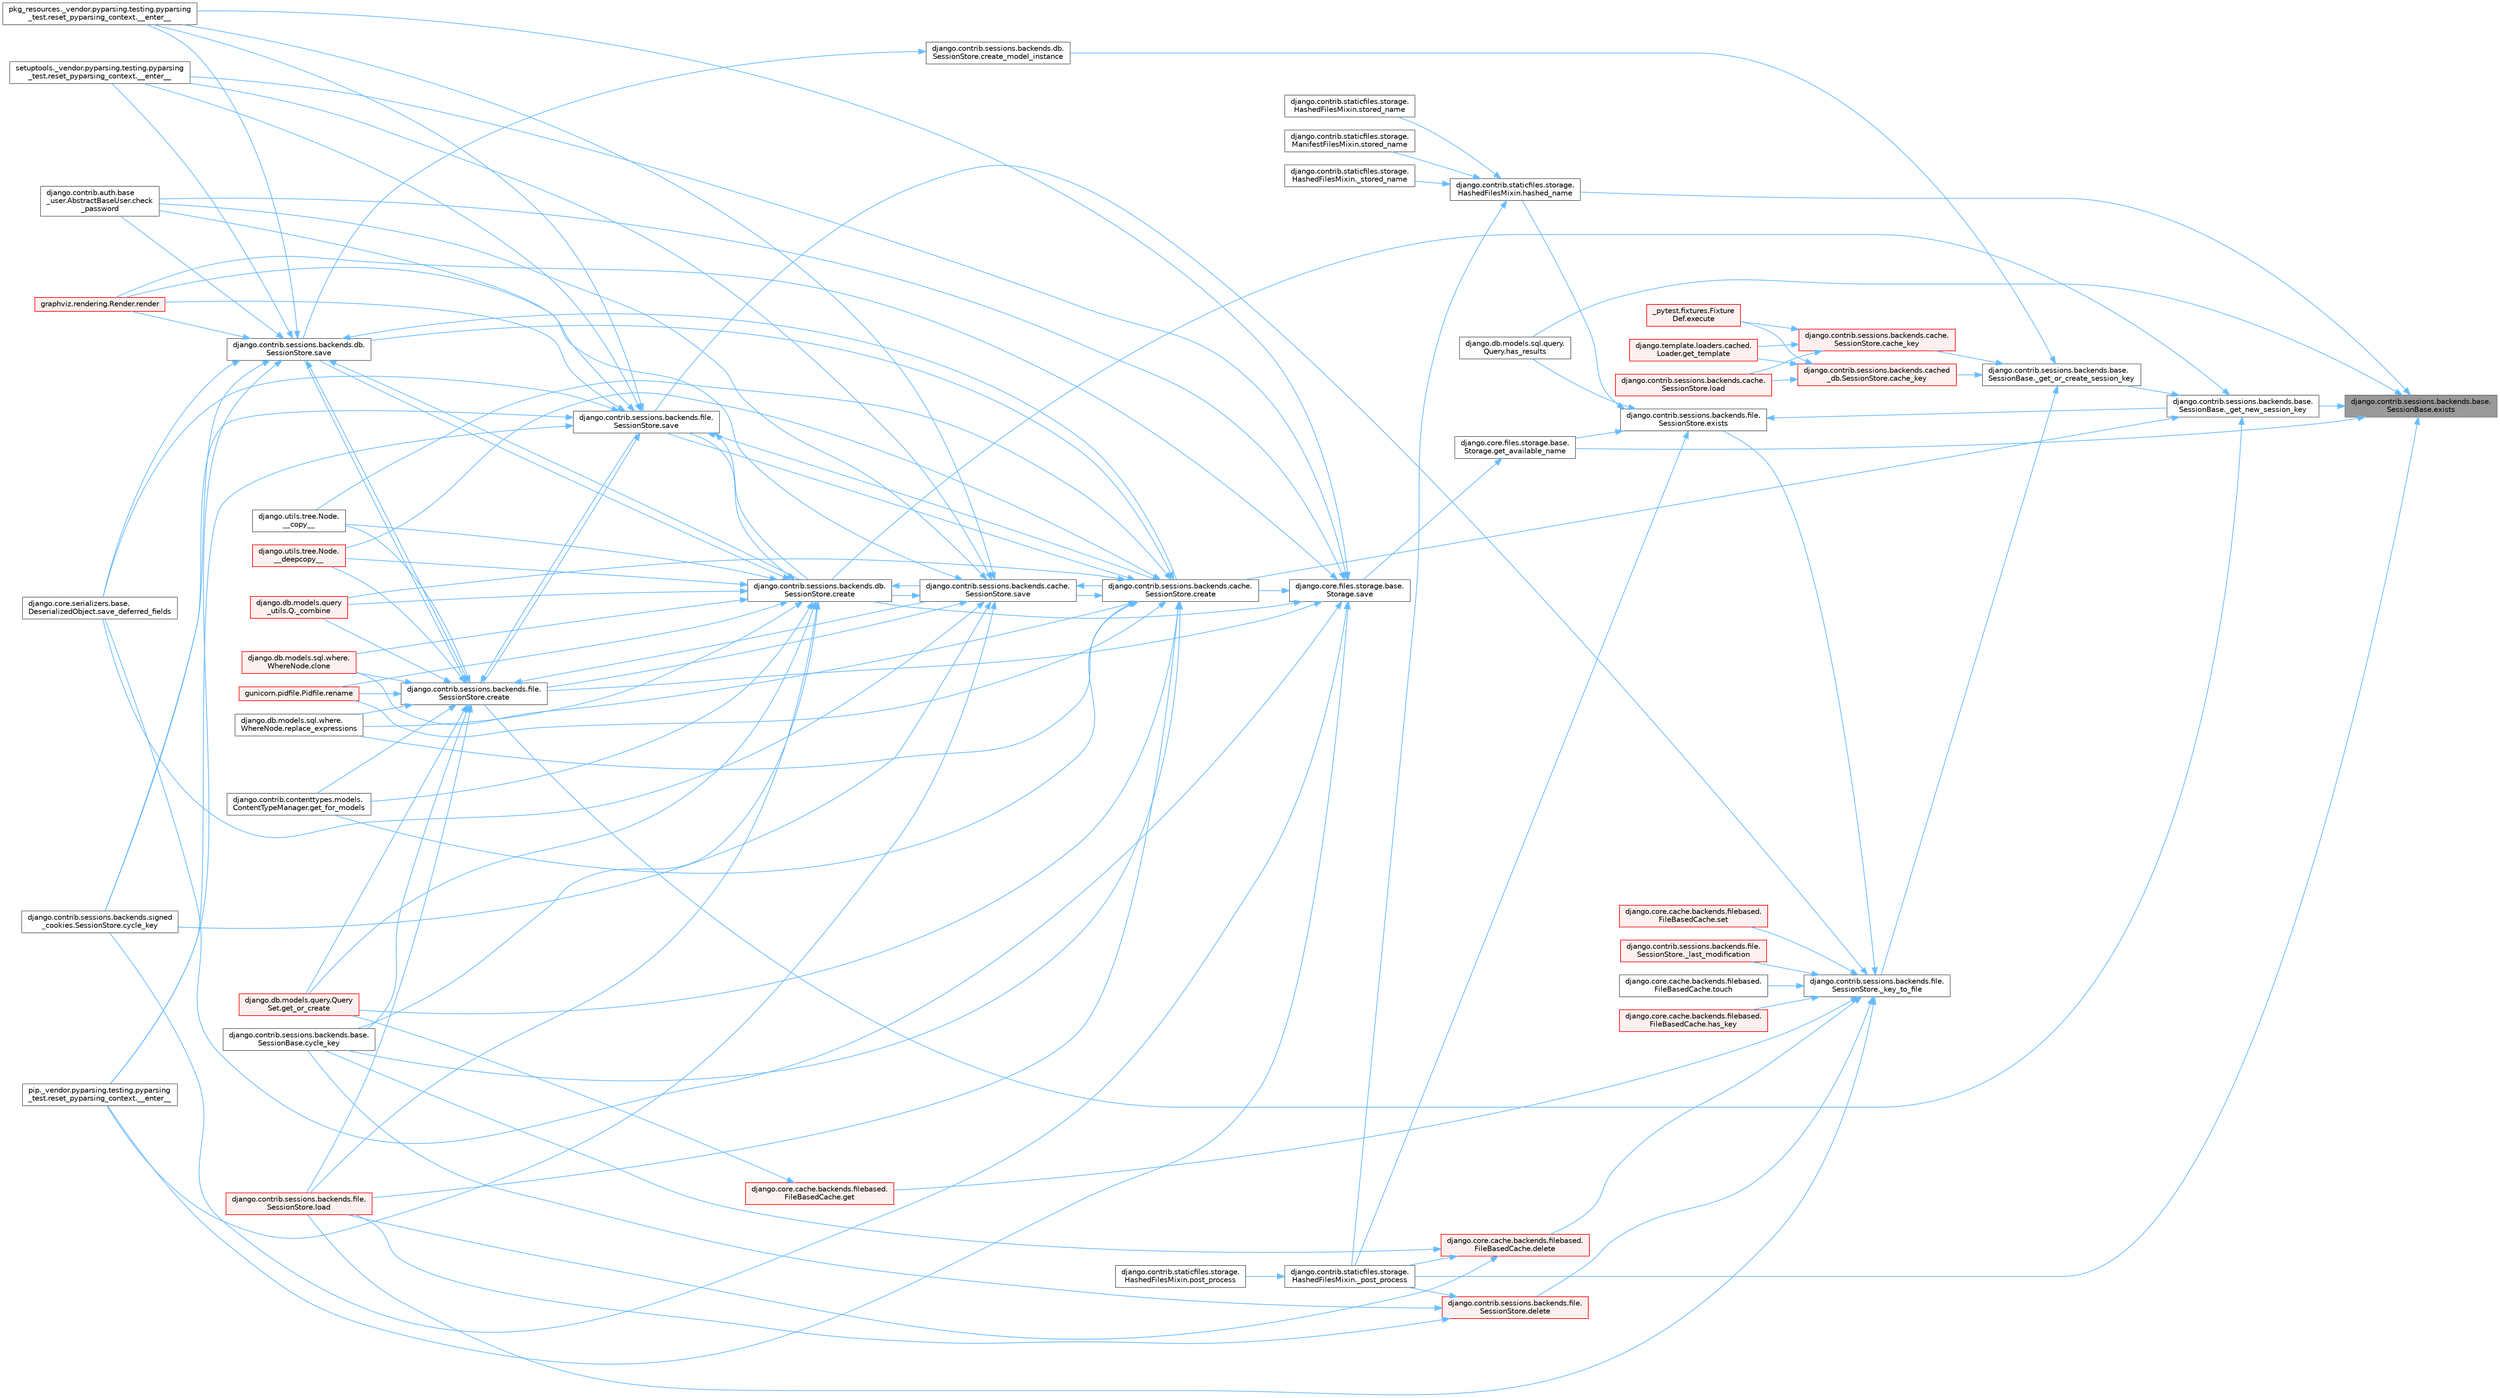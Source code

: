 digraph "django.contrib.sessions.backends.base.SessionBase.exists"
{
 // LATEX_PDF_SIZE
  bgcolor="transparent";
  edge [fontname=Helvetica,fontsize=10,labelfontname=Helvetica,labelfontsize=10];
  node [fontname=Helvetica,fontsize=10,shape=box,height=0.2,width=0.4];
  rankdir="RL";
  Node1 [id="Node000001",label="django.contrib.sessions.backends.base.\lSessionBase.exists",height=0.2,width=0.4,color="gray40", fillcolor="grey60", style="filled", fontcolor="black",tooltip=" "];
  Node1 -> Node2 [id="edge1_Node000001_Node000002",dir="back",color="steelblue1",style="solid",tooltip=" "];
  Node2 [id="Node000002",label="django.contrib.sessions.backends.base.\lSessionBase._get_new_session_key",height=0.2,width=0.4,color="grey40", fillcolor="white", style="filled",URL="$classdjango_1_1contrib_1_1sessions_1_1backends_1_1base_1_1_session_base.html#aa4fa1e405a4b97410d84bee8c9cf5e65",tooltip=" "];
  Node2 -> Node3 [id="edge2_Node000002_Node000003",dir="back",color="steelblue1",style="solid",tooltip=" "];
  Node3 [id="Node000003",label="django.contrib.sessions.backends.base.\lSessionBase._get_or_create_session_key",height=0.2,width=0.4,color="grey40", fillcolor="white", style="filled",URL="$classdjango_1_1contrib_1_1sessions_1_1backends_1_1base_1_1_session_base.html#a30b440c400e1f442d4f9f10e9b913d55",tooltip=" "];
  Node3 -> Node4 [id="edge3_Node000003_Node000004",dir="back",color="steelblue1",style="solid",tooltip=" "];
  Node4 [id="Node000004",label="django.contrib.sessions.backends.file.\lSessionStore._key_to_file",height=0.2,width=0.4,color="grey40", fillcolor="white", style="filled",URL="$classdjango_1_1contrib_1_1sessions_1_1backends_1_1file_1_1_session_store.html#a88358e39efe75a4622d40b1102e67f93",tooltip=" "];
  Node4 -> Node5 [id="edge4_Node000004_Node000005",dir="back",color="steelblue1",style="solid",tooltip=" "];
  Node5 [id="Node000005",label="django.contrib.sessions.backends.file.\lSessionStore._last_modification",height=0.2,width=0.4,color="red", fillcolor="#FFF0F0", style="filled",URL="$classdjango_1_1contrib_1_1sessions_1_1backends_1_1file_1_1_session_store.html#a8b4d1a775b85b229d891b8eca56af491",tooltip=" "];
  Node4 -> Node2481 [id="edge5_Node000004_Node002481",dir="back",color="steelblue1",style="solid",tooltip=" "];
  Node2481 [id="Node002481",label="django.contrib.sessions.backends.file.\lSessionStore.delete",height=0.2,width=0.4,color="red", fillcolor="#FFF0F0", style="filled",URL="$classdjango_1_1contrib_1_1sessions_1_1backends_1_1file_1_1_session_store.html#adff061b9bf9001df76e9ac5f58286ec4",tooltip=" "];
  Node2481 -> Node35 [id="edge6_Node002481_Node000035",dir="back",color="steelblue1",style="solid",tooltip=" "];
  Node35 [id="Node000035",label="django.contrib.staticfiles.storage.\lHashedFilesMixin._post_process",height=0.2,width=0.4,color="grey40", fillcolor="white", style="filled",URL="$classdjango_1_1contrib_1_1staticfiles_1_1storage_1_1_hashed_files_mixin.html#aa0c820223a4e686edd5d2c333d5a9336",tooltip=" "];
  Node35 -> Node36 [id="edge7_Node000035_Node000036",dir="back",color="steelblue1",style="solid",tooltip=" "];
  Node36 [id="Node000036",label="django.contrib.staticfiles.storage.\lHashedFilesMixin.post_process",height=0.2,width=0.4,color="grey40", fillcolor="white", style="filled",URL="$classdjango_1_1contrib_1_1staticfiles_1_1storage_1_1_hashed_files_mixin.html#a2814ba00e1311ca7b3dc381da1b31c8f",tooltip=" "];
  Node2481 -> Node37 [id="edge8_Node002481_Node000037",dir="back",color="steelblue1",style="solid",tooltip=" "];
  Node37 [id="Node000037",label="django.contrib.sessions.backends.base.\lSessionBase.cycle_key",height=0.2,width=0.4,color="grey40", fillcolor="white", style="filled",URL="$classdjango_1_1contrib_1_1sessions_1_1backends_1_1base_1_1_session_base.html#a6955e9bebe4e5b7d463bccfcf9181016",tooltip=" "];
  Node2481 -> Node7 [id="edge9_Node002481_Node000007",dir="back",color="steelblue1",style="solid",tooltip=" "];
  Node7 [id="Node000007",label="django.contrib.sessions.backends.file.\lSessionStore.load",height=0.2,width=0.4,color="red", fillcolor="#FFF0F0", style="filled",URL="$classdjango_1_1contrib_1_1sessions_1_1backends_1_1file_1_1_session_store.html#a408fa63512306fbaa7bbb62742f0295f",tooltip=" "];
  Node4 -> Node2482 [id="edge10_Node000004_Node002482",dir="back",color="steelblue1",style="solid",tooltip=" "];
  Node2482 [id="Node002482",label="django.core.cache.backends.filebased.\lFileBasedCache.delete",height=0.2,width=0.4,color="red", fillcolor="#FFF0F0", style="filled",URL="$classdjango_1_1core_1_1cache_1_1backends_1_1filebased_1_1_file_based_cache.html#a3ea01a368d14aacb993c07120084e49b",tooltip=" "];
  Node2482 -> Node35 [id="edge11_Node002482_Node000035",dir="back",color="steelblue1",style="solid",tooltip=" "];
  Node2482 -> Node37 [id="edge12_Node002482_Node000037",dir="back",color="steelblue1",style="solid",tooltip=" "];
  Node2482 -> Node7 [id="edge13_Node002482_Node000007",dir="back",color="steelblue1",style="solid",tooltip=" "];
  Node4 -> Node2483 [id="edge14_Node000004_Node002483",dir="back",color="steelblue1",style="solid",tooltip=" "];
  Node2483 [id="Node002483",label="django.contrib.sessions.backends.file.\lSessionStore.exists",height=0.2,width=0.4,color="grey40", fillcolor="white", style="filled",URL="$classdjango_1_1contrib_1_1sessions_1_1backends_1_1file_1_1_session_store.html#ac71713367271770f0725f65d90ea66c5",tooltip=" "];
  Node2483 -> Node2 [id="edge15_Node002483_Node000002",dir="back",color="steelblue1",style="solid",tooltip=" "];
  Node2483 -> Node35 [id="edge16_Node002483_Node000035",dir="back",color="steelblue1",style="solid",tooltip=" "];
  Node2483 -> Node379 [id="edge17_Node002483_Node000379",dir="back",color="steelblue1",style="solid",tooltip=" "];
  Node379 [id="Node000379",label="django.core.files.storage.base.\lStorage.get_available_name",height=0.2,width=0.4,color="grey40", fillcolor="white", style="filled",URL="$classdjango_1_1core_1_1files_1_1storage_1_1base_1_1_storage.html#a2cd94744363c607f8025623f0b0a6d10",tooltip=" "];
  Node379 -> Node380 [id="edge18_Node000379_Node000380",dir="back",color="steelblue1",style="solid",tooltip=" "];
  Node380 [id="Node000380",label="django.core.files.storage.base.\lStorage.save",height=0.2,width=0.4,color="grey40", fillcolor="white", style="filled",URL="$classdjango_1_1core_1_1files_1_1storage_1_1base_1_1_storage.html#a68e86af8595dbcd63fca177b3dd7d463",tooltip=" "];
  Node380 -> Node10 [id="edge19_Node000380_Node000010",dir="back",color="steelblue1",style="solid",tooltip=" "];
  Node10 [id="Node000010",label="pip._vendor.pyparsing.testing.pyparsing\l_test.reset_pyparsing_context.__enter__",height=0.2,width=0.4,color="grey40", fillcolor="white", style="filled",URL="$classpip_1_1__vendor_1_1pyparsing_1_1testing_1_1pyparsing__test_1_1reset__pyparsing__context.html#a3d39d97a0d95a9b46c987e6dff52b7c0",tooltip=" "];
  Node380 -> Node11 [id="edge20_Node000380_Node000011",dir="back",color="steelblue1",style="solid",tooltip=" "];
  Node11 [id="Node000011",label="pkg_resources._vendor.pyparsing.testing.pyparsing\l_test.reset_pyparsing_context.__enter__",height=0.2,width=0.4,color="grey40", fillcolor="white", style="filled",URL="$classpkg__resources_1_1__vendor_1_1pyparsing_1_1testing_1_1pyparsing__test_1_1reset__pyparsing__context.html#a8d8360c033ccc7296fb9323a07cdeb25",tooltip=" "];
  Node380 -> Node12 [id="edge21_Node000380_Node000012",dir="back",color="steelblue1",style="solid",tooltip=" "];
  Node12 [id="Node000012",label="setuptools._vendor.pyparsing.testing.pyparsing\l_test.reset_pyparsing_context.__enter__",height=0.2,width=0.4,color="grey40", fillcolor="white", style="filled",URL="$classsetuptools_1_1__vendor_1_1pyparsing_1_1testing_1_1pyparsing__test_1_1reset__pyparsing__context.html#a436e2ea8355c86505c8cfdae81714c7c",tooltip=" "];
  Node380 -> Node13 [id="edge22_Node000380_Node000013",dir="back",color="steelblue1",style="solid",tooltip=" "];
  Node13 [id="Node000013",label="django.contrib.auth.base\l_user.AbstractBaseUser.check\l_password",height=0.2,width=0.4,color="grey40", fillcolor="white", style="filled",URL="$classdjango_1_1contrib_1_1auth_1_1base__user_1_1_abstract_base_user.html#aaa9bb7fa5353bc1917dbd7f87b63321a",tooltip=" "];
  Node380 -> Node14 [id="edge23_Node000380_Node000014",dir="back",color="steelblue1",style="solid",tooltip=" "];
  Node14 [id="Node000014",label="django.contrib.sessions.backends.cache.\lSessionStore.create",height=0.2,width=0.4,color="grey40", fillcolor="white", style="filled",URL="$classdjango_1_1contrib_1_1sessions_1_1backends_1_1cache_1_1_session_store.html#a38c9efbdb5115fd1820ae198b767c39c",tooltip=" "];
  Node14 -> Node15 [id="edge24_Node000014_Node000015",dir="back",color="steelblue1",style="solid",tooltip=" "];
  Node15 [id="Node000015",label="django.utils.tree.Node.\l__copy__",height=0.2,width=0.4,color="grey40", fillcolor="white", style="filled",URL="$classdjango_1_1utils_1_1tree_1_1_node.html#abae878f6b4500b8b241c23d8fac46e63",tooltip=" "];
  Node14 -> Node16 [id="edge25_Node000014_Node000016",dir="back",color="steelblue1",style="solid",tooltip=" "];
  Node16 [id="Node000016",label="django.utils.tree.Node.\l__deepcopy__",height=0.2,width=0.4,color="red", fillcolor="#FFF0F0", style="filled",URL="$classdjango_1_1utils_1_1tree_1_1_node.html#a38840c46ded3963808edbeec90765d6b",tooltip=" "];
  Node14 -> Node159 [id="edge26_Node000014_Node000159",dir="back",color="steelblue1",style="solid",tooltip=" "];
  Node159 [id="Node000159",label="django.db.models.query\l_utils.Q._combine",height=0.2,width=0.4,color="red", fillcolor="#FFF0F0", style="filled",URL="$classdjango_1_1db_1_1models_1_1query__utils_1_1_q.html#ade621b98231b73615e1aa3a726560c55",tooltip=" "];
  Node14 -> Node382 [id="edge27_Node000014_Node000382",dir="back",color="steelblue1",style="solid",tooltip=" "];
  Node382 [id="Node000382",label="django.db.models.sql.where.\lWhereNode.clone",height=0.2,width=0.4,color="red", fillcolor="#FFF0F0", style="filled",URL="$classdjango_1_1db_1_1models_1_1sql_1_1where_1_1_where_node.html#a0faff63950b774ce4ad391ea1f6b6d2c",tooltip=" "];
  Node14 -> Node37 [id="edge28_Node000014_Node000037",dir="back",color="steelblue1",style="solid",tooltip=" "];
  Node14 -> Node507 [id="edge29_Node000014_Node000507",dir="back",color="steelblue1",style="solid",tooltip=" "];
  Node507 [id="Node000507",label="django.contrib.contenttypes.models.\lContentTypeManager.get_for_models",height=0.2,width=0.4,color="grey40", fillcolor="white", style="filled",URL="$classdjango_1_1contrib_1_1contenttypes_1_1models_1_1_content_type_manager.html#a541a2e215680799739b6f8c1b19ddda4",tooltip=" "];
  Node14 -> Node508 [id="edge30_Node000014_Node000508",dir="back",color="steelblue1",style="solid",tooltip=" "];
  Node508 [id="Node000508",label="django.db.models.query.Query\lSet.get_or_create",height=0.2,width=0.4,color="red", fillcolor="#FFF0F0", style="filled",URL="$classdjango_1_1db_1_1models_1_1query_1_1_query_set.html#a0f727927ec4d1b9f3087b831cc911c59",tooltip=" "];
  Node14 -> Node7 [id="edge31_Node000014_Node000007",dir="back",color="steelblue1",style="solid",tooltip=" "];
  Node14 -> Node510 [id="edge32_Node000014_Node000510",dir="back",color="steelblue1",style="solid",tooltip=" "];
  Node510 [id="Node000510",label="gunicorn.pidfile.Pidfile.rename",height=0.2,width=0.4,color="red", fillcolor="#FFF0F0", style="filled",URL="$classgunicorn_1_1pidfile_1_1_pidfile.html#af03623bf56b92f594700ba5e5f25bc76",tooltip=" "];
  Node14 -> Node512 [id="edge33_Node000014_Node000512",dir="back",color="steelblue1",style="solid",tooltip=" "];
  Node512 [id="Node000512",label="django.db.models.sql.where.\lWhereNode.replace_expressions",height=0.2,width=0.4,color="grey40", fillcolor="white", style="filled",URL="$classdjango_1_1db_1_1models_1_1sql_1_1where_1_1_where_node.html#a1cc3580a7f4a51605b52ae4a9653b3ac",tooltip=" "];
  Node14 -> Node513 [id="edge34_Node000014_Node000513",dir="back",color="steelblue1",style="solid",tooltip=" "];
  Node513 [id="Node000513",label="django.contrib.sessions.backends.cache.\lSessionStore.save",height=0.2,width=0.4,color="grey40", fillcolor="white", style="filled",URL="$classdjango_1_1contrib_1_1sessions_1_1backends_1_1cache_1_1_session_store.html#a67e81d959c24e3a84b1e755a9a861c53",tooltip=" "];
  Node513 -> Node10 [id="edge35_Node000513_Node000010",dir="back",color="steelblue1",style="solid",tooltip=" "];
  Node513 -> Node11 [id="edge36_Node000513_Node000011",dir="back",color="steelblue1",style="solid",tooltip=" "];
  Node513 -> Node12 [id="edge37_Node000513_Node000012",dir="back",color="steelblue1",style="solid",tooltip=" "];
  Node513 -> Node13 [id="edge38_Node000513_Node000013",dir="back",color="steelblue1",style="solid",tooltip=" "];
  Node513 -> Node14 [id="edge39_Node000513_Node000014",dir="back",color="steelblue1",style="solid",tooltip=" "];
  Node513 -> Node381 [id="edge40_Node000513_Node000381",dir="back",color="steelblue1",style="solid",tooltip=" "];
  Node381 [id="Node000381",label="django.contrib.sessions.backends.db.\lSessionStore.create",height=0.2,width=0.4,color="grey40", fillcolor="white", style="filled",URL="$classdjango_1_1contrib_1_1sessions_1_1backends_1_1db_1_1_session_store.html#a4a98c0168c61e75be58e279660aa6ce4",tooltip=" "];
  Node381 -> Node15 [id="edge41_Node000381_Node000015",dir="back",color="steelblue1",style="solid",tooltip=" "];
  Node381 -> Node16 [id="edge42_Node000381_Node000016",dir="back",color="steelblue1",style="solid",tooltip=" "];
  Node381 -> Node159 [id="edge43_Node000381_Node000159",dir="back",color="steelblue1",style="solid",tooltip=" "];
  Node381 -> Node382 [id="edge44_Node000381_Node000382",dir="back",color="steelblue1",style="solid",tooltip=" "];
  Node381 -> Node37 [id="edge45_Node000381_Node000037",dir="back",color="steelblue1",style="solid",tooltip=" "];
  Node381 -> Node507 [id="edge46_Node000381_Node000507",dir="back",color="steelblue1",style="solid",tooltip=" "];
  Node381 -> Node508 [id="edge47_Node000381_Node000508",dir="back",color="steelblue1",style="solid",tooltip=" "];
  Node381 -> Node7 [id="edge48_Node000381_Node000007",dir="back",color="steelblue1",style="solid",tooltip=" "];
  Node381 -> Node510 [id="edge49_Node000381_Node000510",dir="back",color="steelblue1",style="solid",tooltip=" "];
  Node381 -> Node512 [id="edge50_Node000381_Node000512",dir="back",color="steelblue1",style="solid",tooltip=" "];
  Node381 -> Node513 [id="edge51_Node000381_Node000513",dir="back",color="steelblue1",style="solid",tooltip=" "];
  Node381 -> Node9 [id="edge52_Node000381_Node000009",dir="back",color="steelblue1",style="solid",tooltip=" "];
  Node9 [id="Node000009",label="django.contrib.sessions.backends.db.\lSessionStore.save",height=0.2,width=0.4,color="grey40", fillcolor="white", style="filled",URL="$classdjango_1_1contrib_1_1sessions_1_1backends_1_1db_1_1_session_store.html#a68a6b4f159bd3dc969ec80b34c1622af",tooltip=" "];
  Node9 -> Node10 [id="edge53_Node000009_Node000010",dir="back",color="steelblue1",style="solid",tooltip=" "];
  Node9 -> Node11 [id="edge54_Node000009_Node000011",dir="back",color="steelblue1",style="solid",tooltip=" "];
  Node9 -> Node12 [id="edge55_Node000009_Node000012",dir="back",color="steelblue1",style="solid",tooltip=" "];
  Node9 -> Node13 [id="edge56_Node000009_Node000013",dir="back",color="steelblue1",style="solid",tooltip=" "];
  Node9 -> Node14 [id="edge57_Node000009_Node000014",dir="back",color="steelblue1",style="solid",tooltip=" "];
  Node9 -> Node381 [id="edge58_Node000009_Node000381",dir="back",color="steelblue1",style="solid",tooltip=" "];
  Node9 -> Node506 [id="edge59_Node000009_Node000506",dir="back",color="steelblue1",style="solid",tooltip=" "];
  Node506 [id="Node000506",label="django.contrib.sessions.backends.file.\lSessionStore.create",height=0.2,width=0.4,color="grey40", fillcolor="white", style="filled",URL="$classdjango_1_1contrib_1_1sessions_1_1backends_1_1file_1_1_session_store.html#a6624db6a37dfff490f837047e0a60dda",tooltip=" "];
  Node506 -> Node15 [id="edge60_Node000506_Node000015",dir="back",color="steelblue1",style="solid",tooltip=" "];
  Node506 -> Node16 [id="edge61_Node000506_Node000016",dir="back",color="steelblue1",style="solid",tooltip=" "];
  Node506 -> Node159 [id="edge62_Node000506_Node000159",dir="back",color="steelblue1",style="solid",tooltip=" "];
  Node506 -> Node382 [id="edge63_Node000506_Node000382",dir="back",color="steelblue1",style="solid",tooltip=" "];
  Node506 -> Node37 [id="edge64_Node000506_Node000037",dir="back",color="steelblue1",style="solid",tooltip=" "];
  Node506 -> Node507 [id="edge65_Node000506_Node000507",dir="back",color="steelblue1",style="solid",tooltip=" "];
  Node506 -> Node508 [id="edge66_Node000506_Node000508",dir="back",color="steelblue1",style="solid",tooltip=" "];
  Node506 -> Node7 [id="edge67_Node000506_Node000007",dir="back",color="steelblue1",style="solid",tooltip=" "];
  Node506 -> Node510 [id="edge68_Node000506_Node000510",dir="back",color="steelblue1",style="solid",tooltip=" "];
  Node506 -> Node512 [id="edge69_Node000506_Node000512",dir="back",color="steelblue1",style="solid",tooltip=" "];
  Node506 -> Node513 [id="edge70_Node000506_Node000513",dir="back",color="steelblue1",style="solid",tooltip=" "];
  Node506 -> Node9 [id="edge71_Node000506_Node000009",dir="back",color="steelblue1",style="solid",tooltip=" "];
  Node506 -> Node1107 [id="edge72_Node000506_Node001107",dir="back",color="steelblue1",style="solid",tooltip=" "];
  Node1107 [id="Node001107",label="django.contrib.sessions.backends.file.\lSessionStore.save",height=0.2,width=0.4,color="grey40", fillcolor="white", style="filled",URL="$classdjango_1_1contrib_1_1sessions_1_1backends_1_1file_1_1_session_store.html#af170f9c112376eb1627509287bf9620f",tooltip=" "];
  Node1107 -> Node10 [id="edge73_Node001107_Node000010",dir="back",color="steelblue1",style="solid",tooltip=" "];
  Node1107 -> Node11 [id="edge74_Node001107_Node000011",dir="back",color="steelblue1",style="solid",tooltip=" "];
  Node1107 -> Node12 [id="edge75_Node001107_Node000012",dir="back",color="steelblue1",style="solid",tooltip=" "];
  Node1107 -> Node13 [id="edge76_Node001107_Node000013",dir="back",color="steelblue1",style="solid",tooltip=" "];
  Node1107 -> Node14 [id="edge77_Node001107_Node000014",dir="back",color="steelblue1",style="solid",tooltip=" "];
  Node1107 -> Node381 [id="edge78_Node001107_Node000381",dir="back",color="steelblue1",style="solid",tooltip=" "];
  Node1107 -> Node506 [id="edge79_Node001107_Node000506",dir="back",color="steelblue1",style="solid",tooltip=" "];
  Node1107 -> Node514 [id="edge80_Node001107_Node000514",dir="back",color="steelblue1",style="solid",tooltip=" "];
  Node514 [id="Node000514",label="django.contrib.sessions.backends.signed\l_cookies.SessionStore.cycle_key",height=0.2,width=0.4,color="grey40", fillcolor="white", style="filled",URL="$classdjango_1_1contrib_1_1sessions_1_1backends_1_1signed__cookies_1_1_session_store.html#abf8e71313b847459c30f19e691c25a93",tooltip=" "];
  Node1107 -> Node515 [id="edge81_Node001107_Node000515",dir="back",color="steelblue1",style="solid",tooltip=" "];
  Node515 [id="Node000515",label="graphviz.rendering.Render.render",height=0.2,width=0.4,color="red", fillcolor="#FFF0F0", style="filled",URL="$classgraphviz_1_1rendering_1_1_render.html#a0249d6538d64a6b59b1bed64d4636456",tooltip=" "];
  Node1107 -> Node1108 [id="edge82_Node001107_Node001108",dir="back",color="steelblue1",style="solid",tooltip=" "];
  Node1108 [id="Node001108",label="django.core.serializers.base.\lDeserializedObject.save_deferred_fields",height=0.2,width=0.4,color="grey40", fillcolor="white", style="filled",URL="$classdjango_1_1core_1_1serializers_1_1base_1_1_deserialized_object.html#a2fd4269d14e2f58fda59335c79a582f5",tooltip=" "];
  Node9 -> Node514 [id="edge83_Node000009_Node000514",dir="back",color="steelblue1",style="solid",tooltip=" "];
  Node9 -> Node515 [id="edge84_Node000009_Node000515",dir="back",color="steelblue1",style="solid",tooltip=" "];
  Node9 -> Node1108 [id="edge85_Node000009_Node001108",dir="back",color="steelblue1",style="solid",tooltip=" "];
  Node381 -> Node1107 [id="edge86_Node000381_Node001107",dir="back",color="steelblue1",style="solid",tooltip=" "];
  Node513 -> Node506 [id="edge87_Node000513_Node000506",dir="back",color="steelblue1",style="solid",tooltip=" "];
  Node513 -> Node514 [id="edge88_Node000513_Node000514",dir="back",color="steelblue1",style="solid",tooltip=" "];
  Node513 -> Node515 [id="edge89_Node000513_Node000515",dir="back",color="steelblue1",style="solid",tooltip=" "];
  Node513 -> Node1108 [id="edge90_Node000513_Node001108",dir="back",color="steelblue1",style="solid",tooltip=" "];
  Node14 -> Node9 [id="edge91_Node000014_Node000009",dir="back",color="steelblue1",style="solid",tooltip=" "];
  Node14 -> Node1107 [id="edge92_Node000014_Node001107",dir="back",color="steelblue1",style="solid",tooltip=" "];
  Node380 -> Node381 [id="edge93_Node000380_Node000381",dir="back",color="steelblue1",style="solid",tooltip=" "];
  Node380 -> Node506 [id="edge94_Node000380_Node000506",dir="back",color="steelblue1",style="solid",tooltip=" "];
  Node380 -> Node514 [id="edge95_Node000380_Node000514",dir="back",color="steelblue1",style="solid",tooltip=" "];
  Node380 -> Node515 [id="edge96_Node000380_Node000515",dir="back",color="steelblue1",style="solid",tooltip=" "];
  Node380 -> Node1108 [id="edge97_Node000380_Node001108",dir="back",color="steelblue1",style="solid",tooltip=" "];
  Node2483 -> Node645 [id="edge98_Node002483_Node000645",dir="back",color="steelblue1",style="solid",tooltip=" "];
  Node645 [id="Node000645",label="django.db.models.sql.query.\lQuery.has_results",height=0.2,width=0.4,color="grey40", fillcolor="white", style="filled",URL="$classdjango_1_1db_1_1models_1_1sql_1_1query_1_1_query.html#a50f87eab8046ac532fe77593491da050",tooltip=" "];
  Node2483 -> Node646 [id="edge99_Node002483_Node000646",dir="back",color="steelblue1",style="solid",tooltip=" "];
  Node646 [id="Node000646",label="django.contrib.staticfiles.storage.\lHashedFilesMixin.hashed_name",height=0.2,width=0.4,color="grey40", fillcolor="white", style="filled",URL="$classdjango_1_1contrib_1_1staticfiles_1_1storage_1_1_hashed_files_mixin.html#aa30283e5d1a2177cf975b44ae95e45e4",tooltip=" "];
  Node646 -> Node35 [id="edge100_Node000646_Node000035",dir="back",color="steelblue1",style="solid",tooltip=" "];
  Node646 -> Node647 [id="edge101_Node000646_Node000647",dir="back",color="steelblue1",style="solid",tooltip=" "];
  Node647 [id="Node000647",label="django.contrib.staticfiles.storage.\lHashedFilesMixin._stored_name",height=0.2,width=0.4,color="grey40", fillcolor="white", style="filled",URL="$classdjango_1_1contrib_1_1staticfiles_1_1storage_1_1_hashed_files_mixin.html#a392ae5fa08fbbf3e360450edc663386a",tooltip=" "];
  Node646 -> Node648 [id="edge102_Node000646_Node000648",dir="back",color="steelblue1",style="solid",tooltip=" "];
  Node648 [id="Node000648",label="django.contrib.staticfiles.storage.\lHashedFilesMixin.stored_name",height=0.2,width=0.4,color="grey40", fillcolor="white", style="filled",URL="$classdjango_1_1contrib_1_1staticfiles_1_1storage_1_1_hashed_files_mixin.html#a6da945cdca5e4771dfed263cf935da64",tooltip=" "];
  Node646 -> Node649 [id="edge103_Node000646_Node000649",dir="back",color="steelblue1",style="solid",tooltip=" "];
  Node649 [id="Node000649",label="django.contrib.staticfiles.storage.\lManifestFilesMixin.stored_name",height=0.2,width=0.4,color="grey40", fillcolor="white", style="filled",URL="$classdjango_1_1contrib_1_1staticfiles_1_1storage_1_1_manifest_files_mixin.html#ad4c0e8430e2a96c5c086a661d02dd452",tooltip=" "];
  Node4 -> Node2484 [id="edge104_Node000004_Node002484",dir="back",color="steelblue1",style="solid",tooltip=" "];
  Node2484 [id="Node002484",label="django.core.cache.backends.filebased.\lFileBasedCache.get",height=0.2,width=0.4,color="red", fillcolor="#FFF0F0", style="filled",URL="$classdjango_1_1core_1_1cache_1_1backends_1_1filebased_1_1_file_based_cache.html#a81478fa25dd545d6e223f4e3d6760646",tooltip=" "];
  Node2484 -> Node508 [id="edge105_Node002484_Node000508",dir="back",color="steelblue1",style="solid",tooltip=" "];
  Node4 -> Node2485 [id="edge106_Node000004_Node002485",dir="back",color="steelblue1",style="solid",tooltip=" "];
  Node2485 [id="Node002485",label="django.core.cache.backends.filebased.\lFileBasedCache.has_key",height=0.2,width=0.4,color="red", fillcolor="#FFF0F0", style="filled",URL="$classdjango_1_1core_1_1cache_1_1backends_1_1filebased_1_1_file_based_cache.html#a8372c71fa4978b5eb54252ab924eb2f9",tooltip=" "];
  Node4 -> Node7 [id="edge107_Node000004_Node000007",dir="back",color="steelblue1",style="solid",tooltip=" "];
  Node4 -> Node1107 [id="edge108_Node000004_Node001107",dir="back",color="steelblue1",style="solid",tooltip=" "];
  Node4 -> Node761 [id="edge109_Node000004_Node000761",dir="back",color="steelblue1",style="solid",tooltip=" "];
  Node761 [id="Node000761",label="django.core.cache.backends.filebased.\lFileBasedCache.set",height=0.2,width=0.4,color="red", fillcolor="#FFF0F0", style="filled",URL="$classdjango_1_1core_1_1cache_1_1backends_1_1filebased_1_1_file_based_cache.html#a7c5292a9ab120424eeaf5fe254366ca6",tooltip=" "];
  Node4 -> Node2486 [id="edge110_Node000004_Node002486",dir="back",color="steelblue1",style="solid",tooltip=" "];
  Node2486 [id="Node002486",label="django.core.cache.backends.filebased.\lFileBasedCache.touch",height=0.2,width=0.4,color="grey40", fillcolor="white", style="filled",URL="$classdjango_1_1core_1_1cache_1_1backends_1_1filebased_1_1_file_based_cache.html#ac2a0031a190feb092445232e16c1a18c",tooltip=" "];
  Node3 -> Node3172 [id="edge111_Node000003_Node003172",dir="back",color="steelblue1",style="solid",tooltip=" "];
  Node3172 [id="Node003172",label="django.contrib.sessions.backends.cache.\lSessionStore.cache_key",height=0.2,width=0.4,color="red", fillcolor="#FFF0F0", style="filled",URL="$classdjango_1_1contrib_1_1sessions_1_1backends_1_1cache_1_1_session_store.html#aaad1a2e0950477787b815baa4327f739",tooltip=" "];
  Node3172 -> Node205 [id="edge112_Node003172_Node000205",dir="back",color="steelblue1",style="solid",tooltip=" "];
  Node205 [id="Node000205",label="_pytest.fixtures.Fixture\lDef.execute",height=0.2,width=0.4,color="red", fillcolor="#FFF0F0", style="filled",URL="$class__pytest_1_1fixtures_1_1_fixture_def.html#ac27e0caaadd6404ffc2715216b643993",tooltip=" "];
  Node3172 -> Node3173 [id="edge113_Node003172_Node003173",dir="back",color="steelblue1",style="solid",tooltip=" "];
  Node3173 [id="Node003173",label="django.template.loaders.cached.\lLoader.get_template",height=0.2,width=0.4,color="red", fillcolor="#FFF0F0", style="filled",URL="$classdjango_1_1template_1_1loaders_1_1cached_1_1_loader.html#a911630b975c3aeb827f6dafdc81c539a",tooltip=" "];
  Node3172 -> Node3177 [id="edge114_Node003172_Node003177",dir="back",color="steelblue1",style="solid",tooltip=" "];
  Node3177 [id="Node003177",label="django.contrib.sessions.backends.cache.\lSessionStore.load",height=0.2,width=0.4,color="red", fillcolor="#FFF0F0", style="filled",URL="$classdjango_1_1contrib_1_1sessions_1_1backends_1_1cache_1_1_session_store.html#abe89d1419808d74909996a59d825822f",tooltip=" "];
  Node3 -> Node3178 [id="edge115_Node000003_Node003178",dir="back",color="steelblue1",style="solid",tooltip=" "];
  Node3178 [id="Node003178",label="django.contrib.sessions.backends.cached\l_db.SessionStore.cache_key",height=0.2,width=0.4,color="red", fillcolor="#FFF0F0", style="filled",URL="$classdjango_1_1contrib_1_1sessions_1_1backends_1_1cached__db_1_1_session_store.html#a9fc2ec7b2fb96dbebea8592f2618eda0",tooltip=" "];
  Node3178 -> Node205 [id="edge116_Node003178_Node000205",dir="back",color="steelblue1",style="solid",tooltip=" "];
  Node3178 -> Node3173 [id="edge117_Node003178_Node003173",dir="back",color="steelblue1",style="solid",tooltip=" "];
  Node3178 -> Node3177 [id="edge118_Node003178_Node003177",dir="back",color="steelblue1",style="solid",tooltip=" "];
  Node3 -> Node1805 [id="edge119_Node000003_Node001805",dir="back",color="steelblue1",style="solid",tooltip=" "];
  Node1805 [id="Node001805",label="django.contrib.sessions.backends.db.\lSessionStore.create_model_instance",height=0.2,width=0.4,color="grey40", fillcolor="white", style="filled",URL="$classdjango_1_1contrib_1_1sessions_1_1backends_1_1db_1_1_session_store.html#a0a3de585eb81b76b2c9c405702a7a563",tooltip=" "];
  Node1805 -> Node9 [id="edge120_Node001805_Node000009",dir="back",color="steelblue1",style="solid",tooltip=" "];
  Node2 -> Node14 [id="edge121_Node000002_Node000014",dir="back",color="steelblue1",style="solid",tooltip=" "];
  Node2 -> Node381 [id="edge122_Node000002_Node000381",dir="back",color="steelblue1",style="solid",tooltip=" "];
  Node2 -> Node506 [id="edge123_Node000002_Node000506",dir="back",color="steelblue1",style="solid",tooltip=" "];
  Node1 -> Node35 [id="edge124_Node000001_Node000035",dir="back",color="steelblue1",style="solid",tooltip=" "];
  Node1 -> Node379 [id="edge125_Node000001_Node000379",dir="back",color="steelblue1",style="solid",tooltip=" "];
  Node1 -> Node645 [id="edge126_Node000001_Node000645",dir="back",color="steelblue1",style="solid",tooltip=" "];
  Node1 -> Node646 [id="edge127_Node000001_Node000646",dir="back",color="steelblue1",style="solid",tooltip=" "];
}
